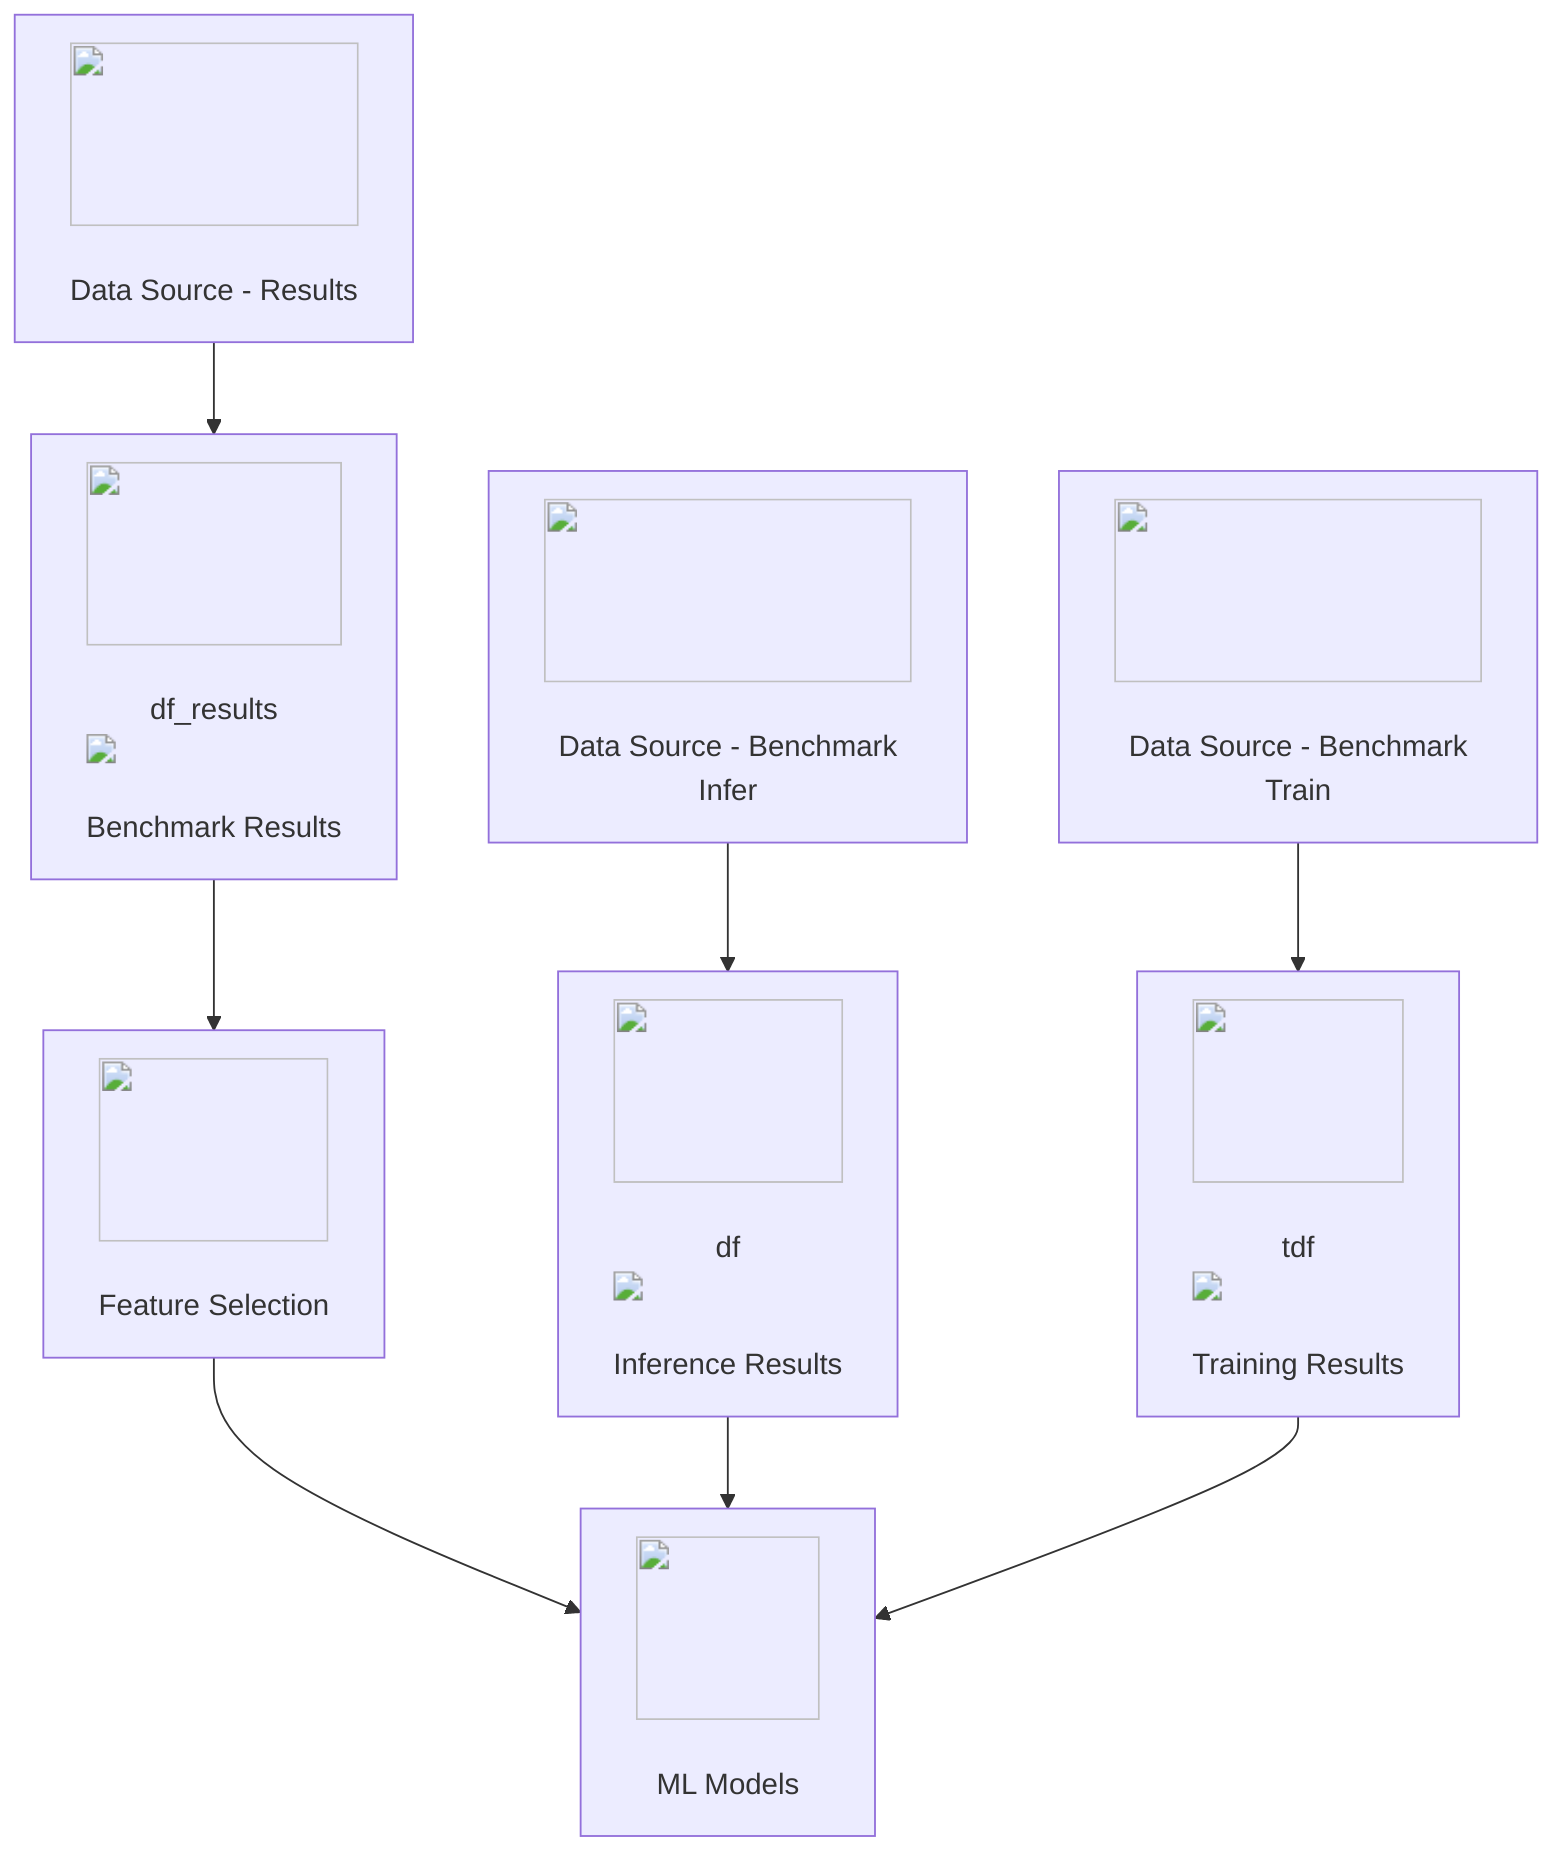 graph TD;
    A["<img src='file.svg' width=100 height=100/> <br/> Data Source - Results"] --> D["<img src='table.svg' width=100 height=100/> <br/> df_results <br/> <img src='dummy_plots/lineplot_template.svg'/> <br/> Benchmark Results"];
    B["<img src='file.svg' width=100 height=100/> <br/> Data Source - Benchmark Infer"] --> E["<img src='table.svg' width=100 height=100/> <br/> df <br/> <img src='dummy_plots/barplot_template.svg'/> <br/> Inference Results"];
    C["<img src='file.svg' width=100 height=100/> <br/> Data Source - Benchmark Train"] --> F["<img src='table.svg' width=100 height=100/> <br/> tdf <br/> <img src='dummy_plots/scatter_plot_template.svg'/> <br/> Training Results"];
    D --> G["<img src='column_split.svg' width=100 height=100/> <br/> Feature Selection"];
    G --> H["<img src='brain.svg' width=100 height=100/> <br/> ML Models"];
    E --> H;
    F --> H;